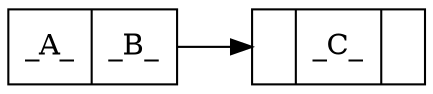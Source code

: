 digraph {
  node[shape=record]
  rankdir=LR
  split [label="{ _A_ | _B_ }"]
  over [label="{ | _C_ | }"]
  split -> over
}
